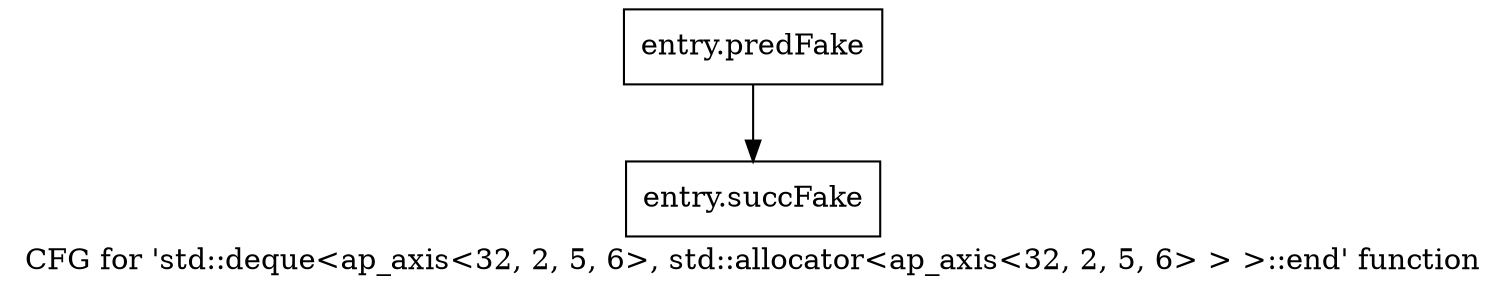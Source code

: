 digraph "CFG for 'std::deque\<ap_axis\<32, 2, 5, 6\>, std::allocator\<ap_axis\<32, 2, 5, 6\> \> \>::end' function" {
	label="CFG for 'std::deque\<ap_axis\<32, 2, 5, 6\>, std::allocator\<ap_axis\<32, 2, 5, 6\> \> \>::end' function";

	Node0x479e640 [shape=record,filename="",linenumber="",label="{entry.predFake}"];
	Node0x479e640 -> Node0x478d590[ callList="" memoryops="" filename="/proj/xbuilds/2019.2_0801_1/installs/lin64/Vivado/HEAD/tps/lnx64/gcc-6.2.0/lib/gcc/x86_64-pc-linux-gnu/6.2.0/../../../../include/c++/6.2.0/bits/stl_deque.h"];
	Node0x478d590 [shape=record,filename="/proj/xbuilds/2019.2_0801_1/installs/lin64/Vivado/HEAD/tps/lnx64/gcc-6.2.0/lib/gcc/x86_64-pc-linux-gnu/6.2.0/../../../../include/c++/6.2.0/bits/stl_deque.h",linenumber="1177",label="{entry.succFake}"];
}
